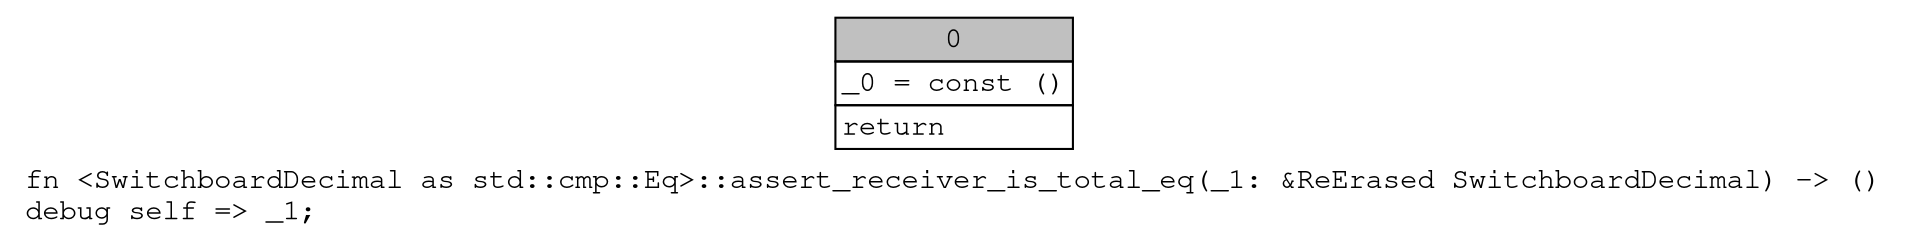 digraph Mir_0_83 {
    graph [fontname="Courier, monospace"];
    node [fontname="Courier, monospace"];
    edge [fontname="Courier, monospace"];
    label=<fn &lt;SwitchboardDecimal as std::cmp::Eq&gt;::assert_receiver_is_total_eq(_1: &amp;ReErased SwitchboardDecimal) -&gt; ()<br align="left"/>debug self =&gt; _1;<br align="left"/>>;
    bb0__0_83 [shape="none", label=<<table border="0" cellborder="1" cellspacing="0"><tr><td bgcolor="gray" align="center" colspan="1">0</td></tr><tr><td align="left" balign="left">_0 = const ()<br/></td></tr><tr><td align="left">return</td></tr></table>>];
}

